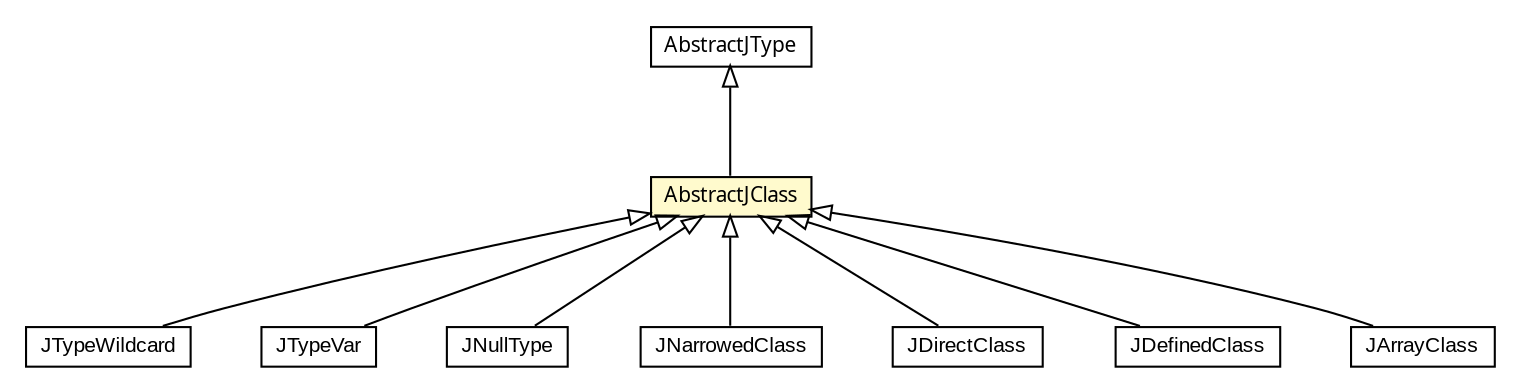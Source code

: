 #!/usr/local/bin/dot
#
# Class diagram 
# Generated by UMLGraph version 5.1 (http://www.umlgraph.org/)
#

digraph G {
	edge [fontname="arial",fontsize=10,labelfontname="arial",labelfontsize=10];
	node [fontname="arial",fontsize=10,shape=plaintext];
	nodesep=0.25;
	ranksep=0.5;
	// com.helger.jcodemodel.JTypeWildcard
	c9223 [label=<<table title="com.helger.jcodemodel.JTypeWildcard" border="0" cellborder="1" cellspacing="0" cellpadding="2" port="p" href="./JTypeWildcard.html">
		<tr><td><table border="0" cellspacing="0" cellpadding="1">
<tr><td align="center" balign="center"> JTypeWildcard </td></tr>
		</table></td></tr>
		</table>>, fontname="arial", fontcolor="black", fontsize=10.0];
	// com.helger.jcodemodel.JTypeVar
	c9226 [label=<<table title="com.helger.jcodemodel.JTypeVar" border="0" cellborder="1" cellspacing="0" cellpadding="2" port="p" href="./JTypeVar.html">
		<tr><td><table border="0" cellspacing="0" cellpadding="1">
<tr><td align="center" balign="center"> JTypeVar </td></tr>
		</table></td></tr>
		</table>>, fontname="arial", fontcolor="black", fontsize=10.0];
	// com.helger.jcodemodel.JNullType
	c9239 [label=<<table title="com.helger.jcodemodel.JNullType" border="0" cellborder="1" cellspacing="0" cellpadding="2" port="p" href="./JNullType.html">
		<tr><td><table border="0" cellspacing="0" cellpadding="1">
<tr><td align="center" balign="center"> JNullType </td></tr>
		</table></td></tr>
		</table>>, fontname="arial", fontcolor="black", fontsize=10.0];
	// com.helger.jcodemodel.JNarrowedClass
	c9240 [label=<<table title="com.helger.jcodemodel.JNarrowedClass" border="0" cellborder="1" cellspacing="0" cellpadding="2" port="p" href="./JNarrowedClass.html">
		<tr><td><table border="0" cellspacing="0" cellpadding="1">
<tr><td align="center" balign="center"> JNarrowedClass </td></tr>
		</table></td></tr>
		</table>>, fontname="arial", fontcolor="black", fontsize=10.0];
	// com.helger.jcodemodel.JDirectClass
	c9257 [label=<<table title="com.helger.jcodemodel.JDirectClass" border="0" cellborder="1" cellspacing="0" cellpadding="2" port="p" href="./JDirectClass.html">
		<tr><td><table border="0" cellspacing="0" cellpadding="1">
<tr><td align="center" balign="center"> JDirectClass </td></tr>
		</table></td></tr>
		</table>>, fontname="arial", fontcolor="black", fontsize=10.0];
	// com.helger.jcodemodel.JDefinedClass
	c9258 [label=<<table title="com.helger.jcodemodel.JDefinedClass" border="0" cellborder="1" cellspacing="0" cellpadding="2" port="p" href="./JDefinedClass.html">
		<tr><td><table border="0" cellspacing="0" cellpadding="1">
<tr><td align="center" balign="center"> JDefinedClass </td></tr>
		</table></td></tr>
		</table>>, fontname="arial", fontcolor="black", fontsize=10.0];
	// com.helger.jcodemodel.JArrayClass
	c9276 [label=<<table title="com.helger.jcodemodel.JArrayClass" border="0" cellborder="1" cellspacing="0" cellpadding="2" port="p" href="./JArrayClass.html">
		<tr><td><table border="0" cellspacing="0" cellpadding="1">
<tr><td align="center" balign="center"> JArrayClass </td></tr>
		</table></td></tr>
		</table>>, fontname="arial", fontcolor="black", fontsize=10.0];
	// com.helger.jcodemodel.AbstractJType
	c9296 [label=<<table title="com.helger.jcodemodel.AbstractJType" border="0" cellborder="1" cellspacing="0" cellpadding="2" port="p" href="./AbstractJType.html">
		<tr><td><table border="0" cellspacing="0" cellpadding="1">
<tr><td align="center" balign="center"><font face="ariali"> AbstractJType </font></td></tr>
		</table></td></tr>
		</table>>, fontname="arial", fontcolor="black", fontsize=10.0];
	// com.helger.jcodemodel.AbstractJClass
	c9301 [label=<<table title="com.helger.jcodemodel.AbstractJClass" border="0" cellborder="1" cellspacing="0" cellpadding="2" port="p" bgcolor="lemonChiffon" href="./AbstractJClass.html">
		<tr><td><table border="0" cellspacing="0" cellpadding="1">
<tr><td align="center" balign="center"><font face="ariali"> AbstractJClass </font></td></tr>
		</table></td></tr>
		</table>>, fontname="arial", fontcolor="black", fontsize=10.0];
	//com.helger.jcodemodel.JTypeWildcard extends com.helger.jcodemodel.AbstractJClass
	c9301:p -> c9223:p [dir=back,arrowtail=empty];
	//com.helger.jcodemodel.JTypeVar extends com.helger.jcodemodel.AbstractJClass
	c9301:p -> c9226:p [dir=back,arrowtail=empty];
	//com.helger.jcodemodel.JNullType extends com.helger.jcodemodel.AbstractJClass
	c9301:p -> c9239:p [dir=back,arrowtail=empty];
	//com.helger.jcodemodel.JNarrowedClass extends com.helger.jcodemodel.AbstractJClass
	c9301:p -> c9240:p [dir=back,arrowtail=empty];
	//com.helger.jcodemodel.JDirectClass extends com.helger.jcodemodel.AbstractJClass
	c9301:p -> c9257:p [dir=back,arrowtail=empty];
	//com.helger.jcodemodel.JDefinedClass extends com.helger.jcodemodel.AbstractJClass
	c9301:p -> c9258:p [dir=back,arrowtail=empty];
	//com.helger.jcodemodel.JArrayClass extends com.helger.jcodemodel.AbstractJClass
	c9301:p -> c9276:p [dir=back,arrowtail=empty];
	//com.helger.jcodemodel.AbstractJClass extends com.helger.jcodemodel.AbstractJType
	c9296:p -> c9301:p [dir=back,arrowtail=empty];
}

